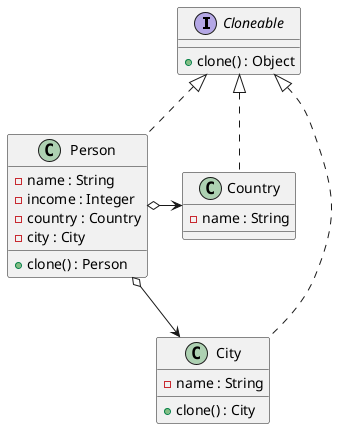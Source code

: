 @startuml

interface Cloneable {
  + clone() : Object
}

class Person {
  - name : String
  - income : Integer
  - country : Country
  - city : City
  + clone() : Person
}

class Country {
  - name : String
}

class City {
  - name : String
  + clone() : City
}

Person .up.|> Cloneable
Country .up.|> Cloneable
City .up.|> Cloneable
Person o-right-> Country
Person o--> City

@enduml